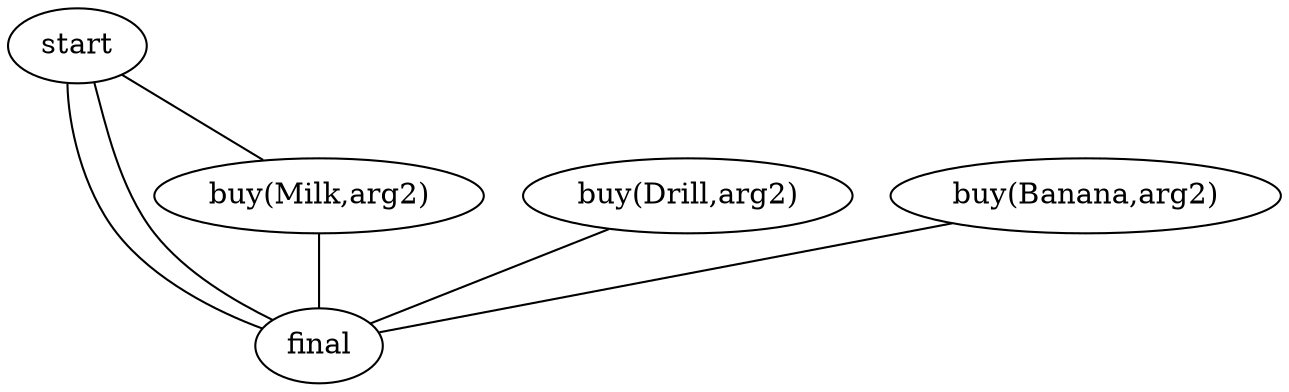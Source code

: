 graph {
"start" -- "final"
"buy(Drill,arg2)" -- "final"
"buy(Milk,arg2)" -- "final"
"buy(Banana,arg2)" -- "final"
"start" -- "buy(Milk,arg2)"
"start" -- "final"
}
